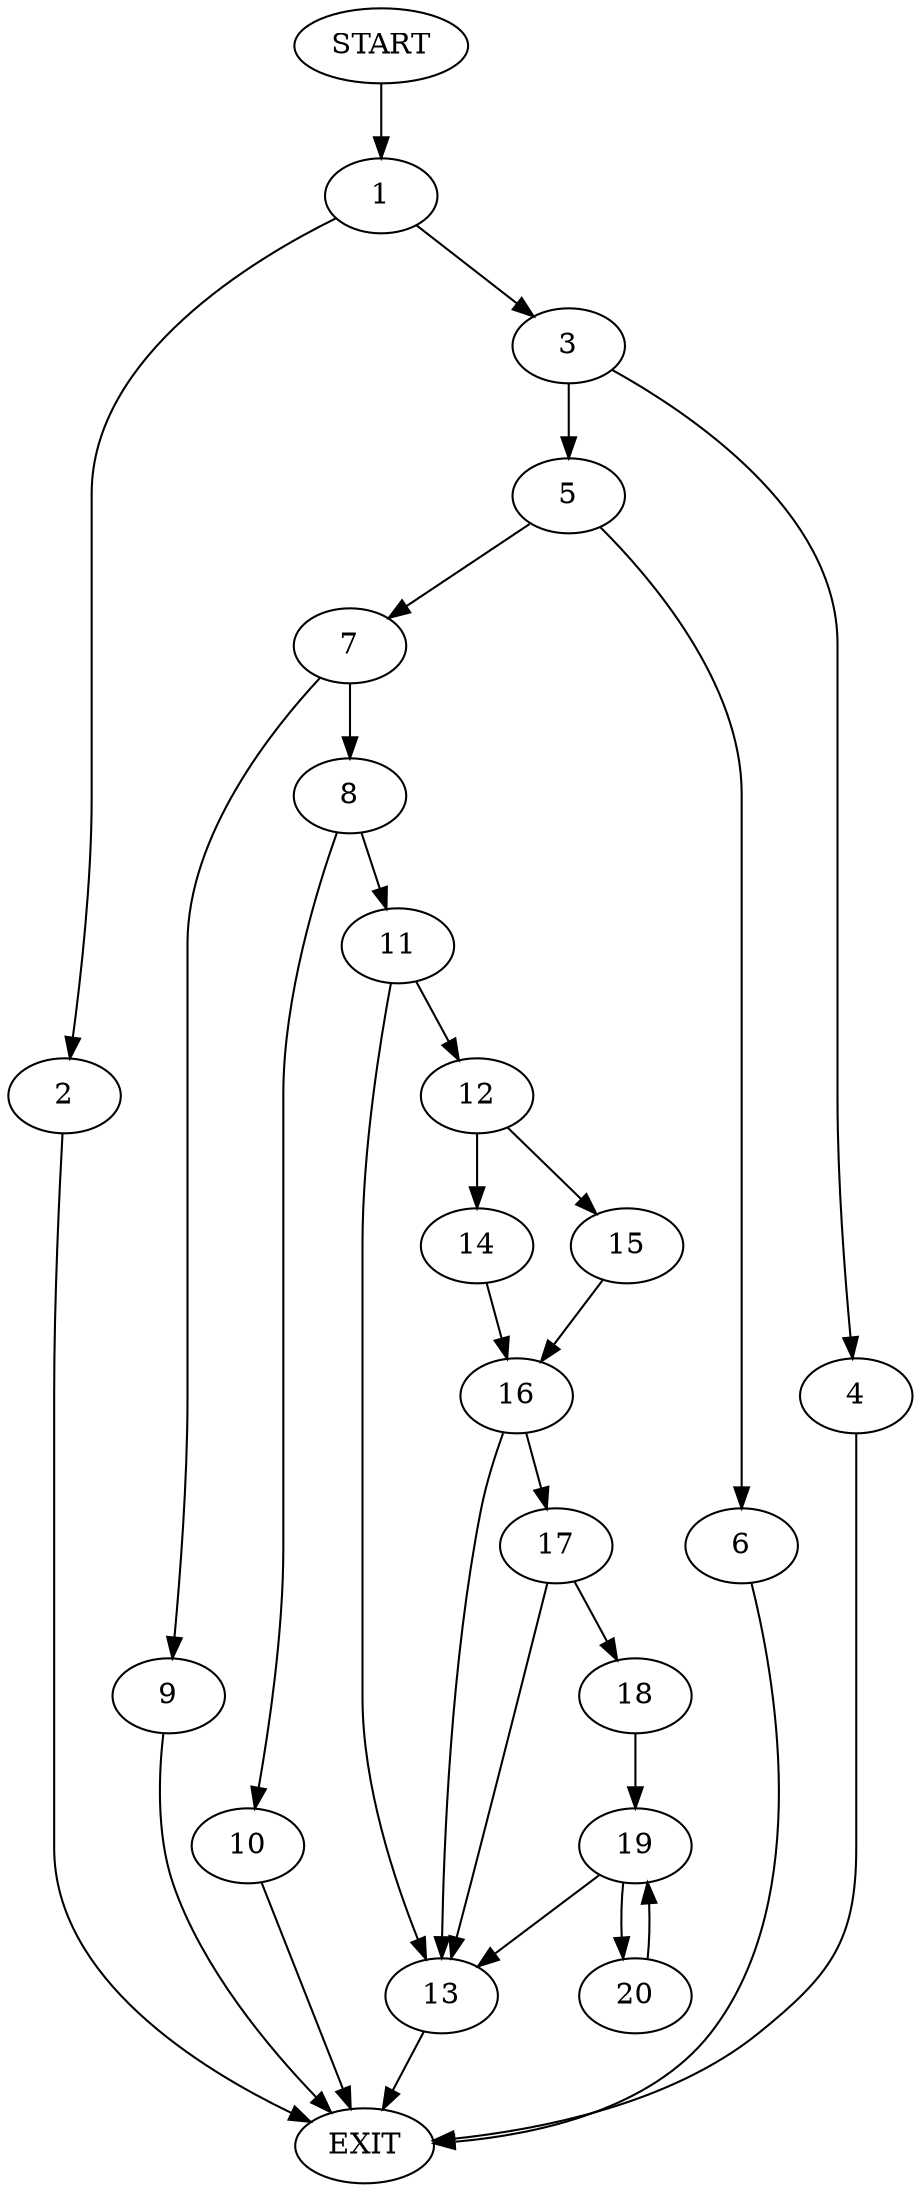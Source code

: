 digraph {
0 [label="START"]
21 [label="EXIT"]
0 -> 1
1 -> 2
1 -> 3
3 -> 4
3 -> 5
2 -> 21
4 -> 21
5 -> 6
5 -> 7
7 -> 8
7 -> 9
6 -> 21
8 -> 10
8 -> 11
9 -> 21
10 -> 21
11 -> 12
11 -> 13
12 -> 14
12 -> 15
13 -> 21
14 -> 16
15 -> 16
16 -> 13
16 -> 17
17 -> 13
17 -> 18
18 -> 19
19 -> 20
19 -> 13
20 -> 19
}
